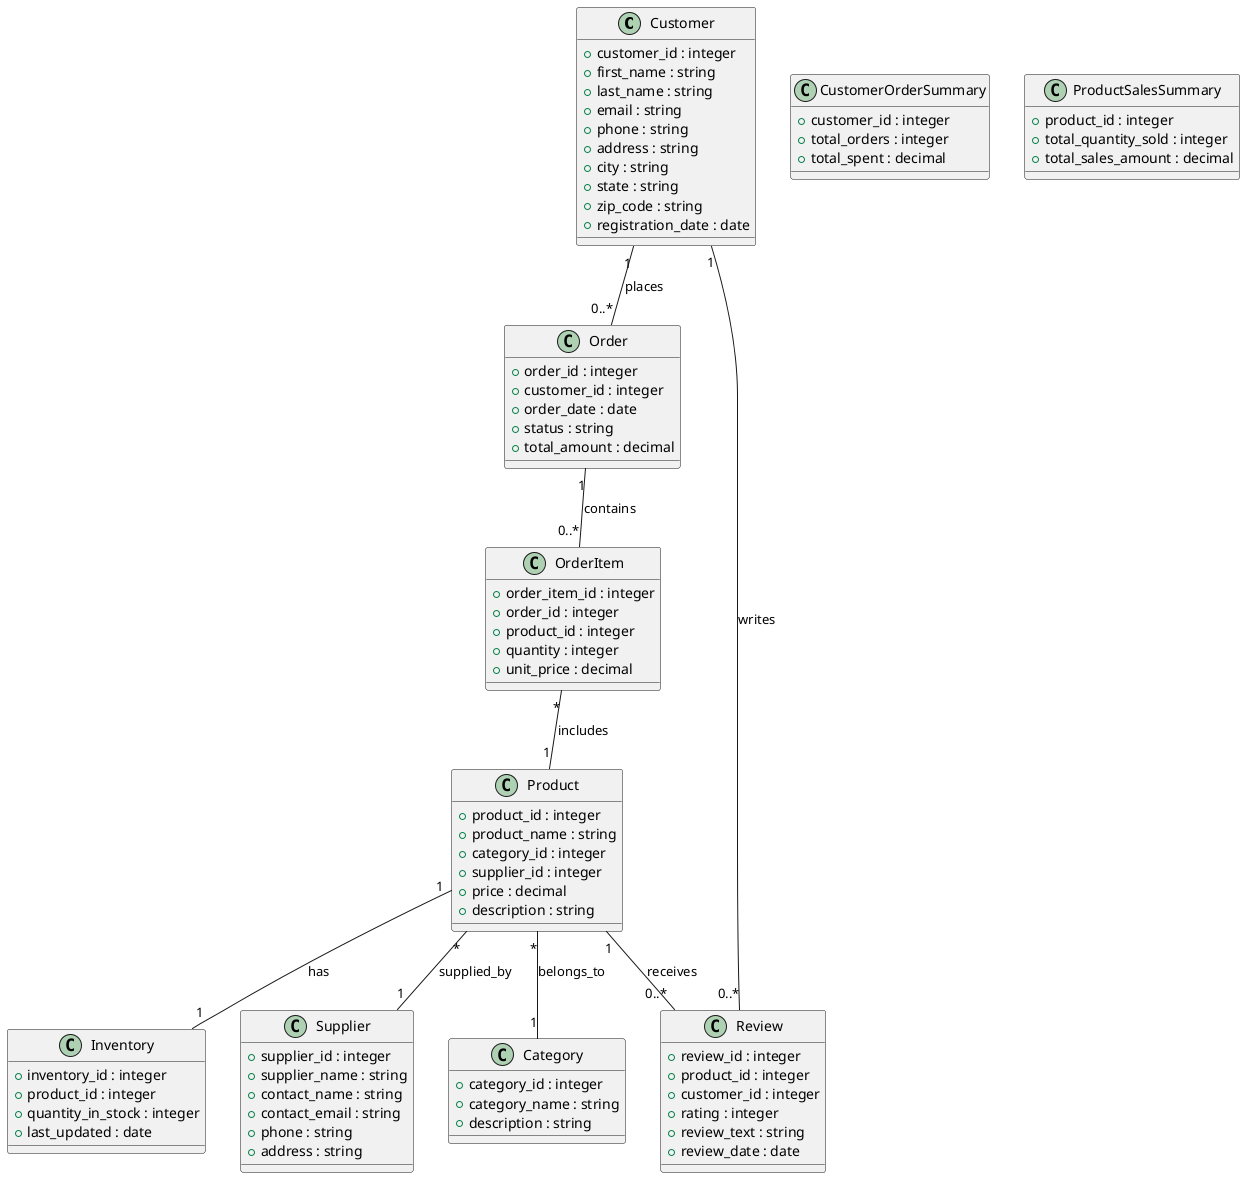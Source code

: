 @startuml

' Define classes and their attributes

class Customer {
    +customer_id : integer
    +first_name : string
    +last_name : string
    +email : string
    +phone : string
    +address : string
    +city : string
    +state : string
    +zip_code : string
    +registration_date : date
}

class Product {
    +product_id : integer
    +product_name : string
    +category_id : integer
    +supplier_id : integer
    +price : decimal
    +description : string
}

class Category {
    +category_id : integer
    +category_name : string
    +description : string
}

class Supplier {
    +supplier_id : integer
    +supplier_name : string
    +contact_name : string
    +contact_email : string
    +phone : string
    +address : string
}

class Order {
    +order_id : integer
    +customer_id : integer
    +order_date : date
    +status : string
    +total_amount : decimal
}

class OrderItem {
    +order_item_id : integer
    +order_id : integer
    +product_id : integer
    +quantity : integer
    +unit_price : decimal
}

class Review {
    +review_id : integer
    +product_id : integer
    +customer_id : integer
    +rating : integer
    +review_text : string
    +review_date : date
}

class Inventory {
    +inventory_id : integer
    +product_id : integer
    +quantity_in_stock : integer
    +last_updated : date
}

' Define relationships between classes

Customer "1" -- "0..*" Order : places
Order "1" -- "0..*" OrderItem : contains
OrderItem "*" -- "1" Product : includes
Product "1" -- "0..*" Review : receives
Customer "1" -- "0..*" Review : writes
Product "1" -- "1" Inventory : has
Product "*" -- "1" Category : belongs_to
Product "*" -- "1" Supplier : supplied_by

' Optionally, you can define summary classes if needed

class CustomerOrderSummary {
    +customer_id : integer
    +total_orders : integer
    +total_spent : decimal
}

class ProductSalesSummary {
    +product_id : integer
    +total_quantity_sold : integer
    +total_sales_amount : decimal
}

' Indicate inheritance if summaries extend another class

' CustomerOrderSummary <|-- Customer
' ProductSalesSummary <|-- Product

@enduml
 
